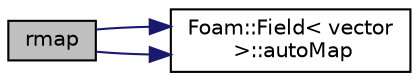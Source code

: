 digraph "rmap"
{
  bgcolor="transparent";
  edge [fontname="Helvetica",fontsize="10",labelfontname="Helvetica",labelfontsize="10"];
  node [fontname="Helvetica",fontsize="10",shape=record];
  rankdir="LR";
  Node1 [label="rmap",height=0.2,width=0.4,color="black", fillcolor="grey75", style="filled" fontcolor="black"];
  Node1 -> Node2 [color="midnightblue",fontsize="10",style="solid",fontname="Helvetica"];
  Node2 [label="Foam::Field\< vector\l \>::autoMap",height=0.2,width=0.4,color="black",URL="$classFoam_1_1Field.html#a4e1ad0c02ab6adecdf8edff203159e4c",tooltip="Map from self. "];
  Node1 -> Node2 [color="midnightblue",fontsize="10",style="solid",fontname="Helvetica"];
}
